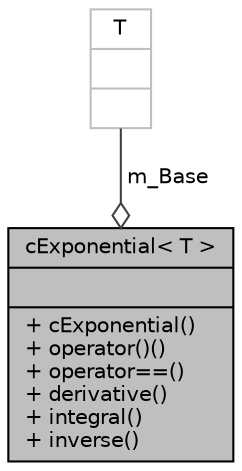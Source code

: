 digraph G
{
  edge [fontname="Helvetica",fontsize="10",labelfontname="Helvetica",labelfontsize="10"];
  node [fontname="Helvetica",fontsize="10",shape=record];
  Node1 [label="{cExponential\< T \>\n||+ cExponential()\l+ operator()()\l+ operator==()\l+ derivative()\l+ integral()\l+ inverse()\l}",height=0.2,width=0.4,color="black", fillcolor="grey75", style="filled" fontcolor="black"];
  Node2 -> Node1 [color="grey25",fontsize="10",style="solid",label=" m_Base" ,arrowhead="odiamond"];
  Node2 [label="{T\n||}",height=0.2,width=0.4,color="grey75", fillcolor="white", style="filled"];
}
